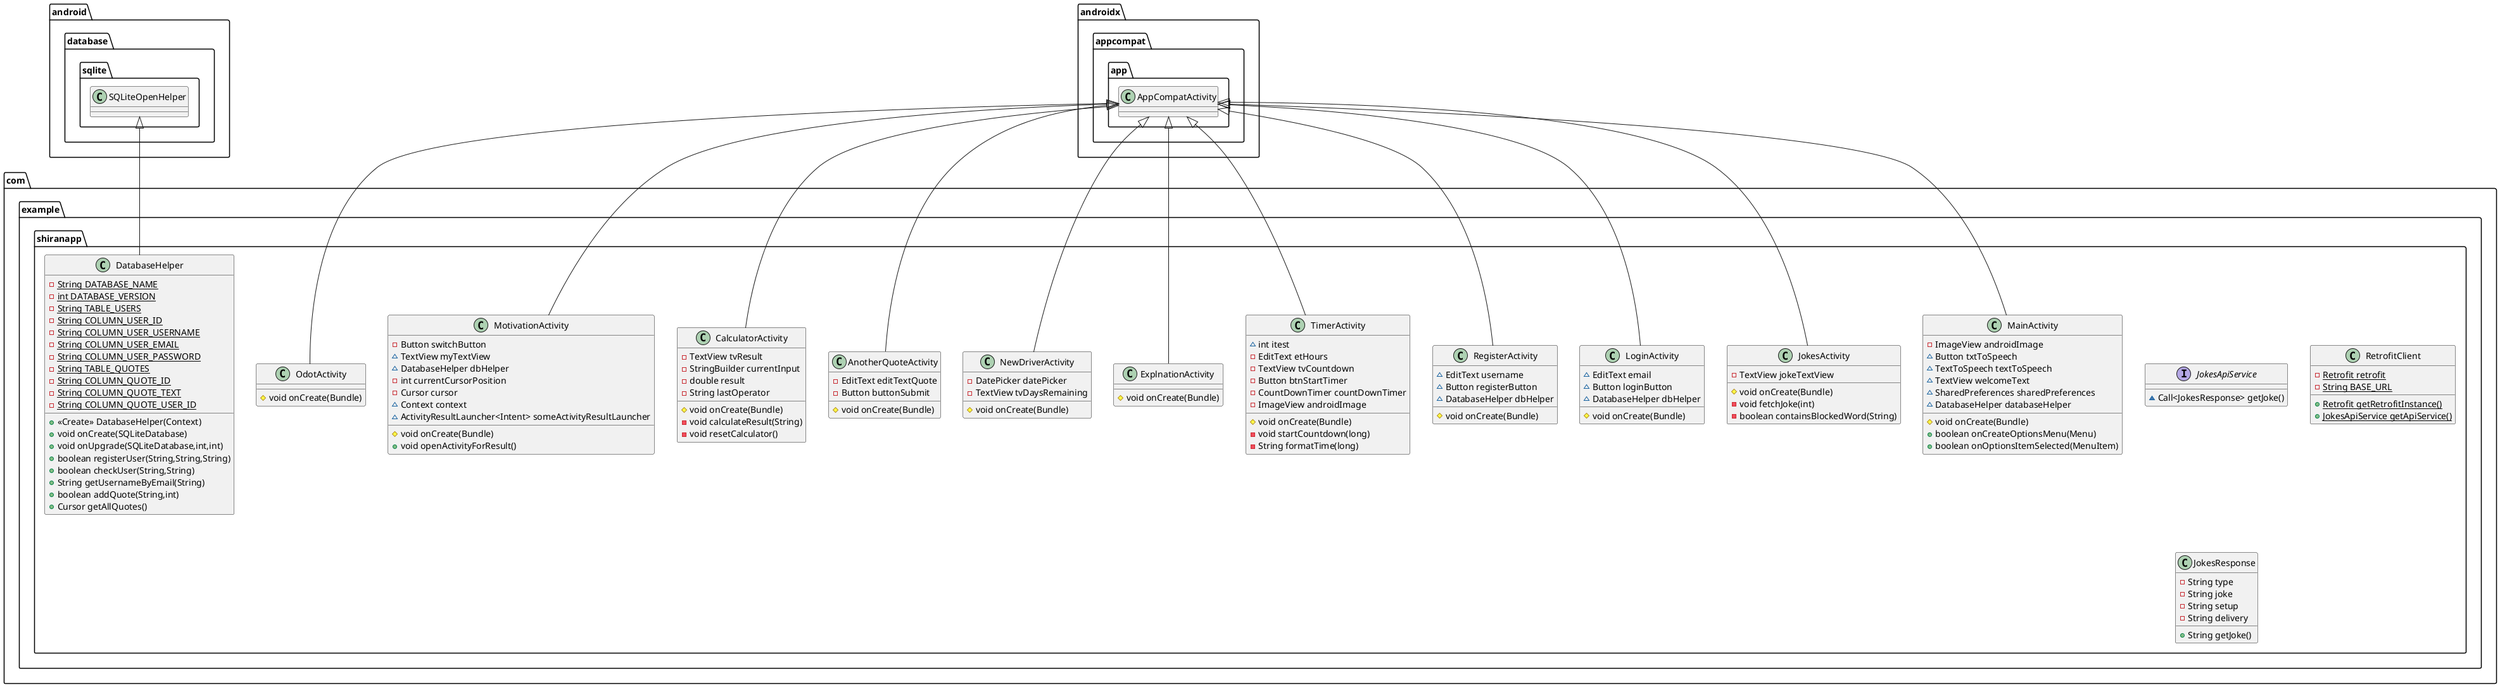 @startuml
class com.example.shiranapp.DatabaseHelper {
- {static} String DATABASE_NAME
- {static} int DATABASE_VERSION
- {static} String TABLE_USERS
- {static} String COLUMN_USER_ID
- {static} String COLUMN_USER_USERNAME
- {static} String COLUMN_USER_EMAIL
- {static} String COLUMN_USER_PASSWORD
- {static} String TABLE_QUOTES
- {static} String COLUMN_QUOTE_ID
- {static} String COLUMN_QUOTE_TEXT
- {static} String COLUMN_QUOTE_USER_ID
+ <<Create>> DatabaseHelper(Context)
+ void onCreate(SQLiteDatabase)
+ void onUpgrade(SQLiteDatabase,int,int)
+ boolean registerUser(String,String,String)
+ boolean checkUser(String,String)
+ String getUsernameByEmail(String)
+ boolean addQuote(String,int)
+ Cursor getAllQuotes()
}


class com.example.shiranapp.RegisterActivity {
~ EditText username
~ Button registerButton
~ DatabaseHelper dbHelper
# void onCreate(Bundle)
}


class com.example.shiranapp.TimerActivity {
~ int itest
- EditText etHours
- TextView tvCountdown
- Button btnStartTimer
- CountDownTimer countDownTimer
- ImageView androidImage
# void onCreate(Bundle)
- void startCountdown(long)
- String formatTime(long)
}


class com.example.shiranapp.ExplnationActivity {
# void onCreate(Bundle)
}

class com.example.shiranapp.NewDriverActivity {
- DatePicker datePicker
- TextView tvDaysRemaining
# void onCreate(Bundle)
}


interface com.example.shiranapp.JokesApiService {
~ Call<JokesResponse> getJoke()
}

class com.example.shiranapp.AnotherQuoteActivity {
- EditText editTextQuote
- Button buttonSubmit
# void onCreate(Bundle)
}


class com.example.shiranapp.CalculatorActivity {
- TextView tvResult
- StringBuilder currentInput
- double result
- String lastOperator
# void onCreate(Bundle)
- void calculateResult(String)
- void resetCalculator()
}


class com.example.shiranapp.MotivationActivity {
- Button switchButton
~ TextView myTextView
~ DatabaseHelper dbHelper
- int currentCursorPosition
- Cursor cursor
~ Context context
~ ActivityResultLauncher<Intent> someActivityResultLauncher
# void onCreate(Bundle)
+ void openActivityForResult()
}


class com.example.shiranapp.OdotActivity {
# void onCreate(Bundle)
}

class com.example.shiranapp.RetrofitClient {
- {static} Retrofit retrofit
- {static} String BASE_URL
+ {static} Retrofit getRetrofitInstance()
+ {static} JokesApiService getApiService()
}


class com.example.shiranapp.MainActivity {
- ImageView androidImage
~ Button txtToSpeech
~ TextToSpeech textToSpeech
~ TextView welcomeText
~ SharedPreferences sharedPreferences
~ DatabaseHelper databaseHelper
# void onCreate(Bundle)
+ boolean onCreateOptionsMenu(Menu)
+ boolean onOptionsItemSelected(MenuItem)
}


class com.example.shiranapp.JokesResponse {
- String type
- String joke
- String setup
- String delivery
+ String getJoke()
}


class com.example.shiranapp.JokesActivity {
- TextView jokeTextView
# void onCreate(Bundle)
- void fetchJoke(int)
- boolean containsBlockedWord(String)
}


class com.example.shiranapp.LoginActivity {
~ EditText email
~ Button loginButton
~ DatabaseHelper dbHelper
# void onCreate(Bundle)
}




android.database.sqlite.SQLiteOpenHelper <|-- com.example.shiranapp.DatabaseHelper
androidx.appcompat.app.AppCompatActivity <|-- com.example.shiranapp.RegisterActivity
androidx.appcompat.app.AppCompatActivity <|-- com.example.shiranapp.TimerActivity
androidx.appcompat.app.AppCompatActivity <|-- com.example.shiranapp.ExplnationActivity
androidx.appcompat.app.AppCompatActivity <|-- com.example.shiranapp.NewDriverActivity
androidx.appcompat.app.AppCompatActivity <|-- com.example.shiranapp.AnotherQuoteActivity
androidx.appcompat.app.AppCompatActivity <|-- com.example.shiranapp.CalculatorActivity
androidx.appcompat.app.AppCompatActivity <|-- com.example.shiranapp.MotivationActivity
androidx.appcompat.app.AppCompatActivity <|-- com.example.shiranapp.OdotActivity
androidx.appcompat.app.AppCompatActivity <|-- com.example.shiranapp.MainActivity
androidx.appcompat.app.AppCompatActivity <|-- com.example.shiranapp.JokesActivity
androidx.appcompat.app.AppCompatActivity <|-- com.example.shiranapp.LoginActivity
@enduml